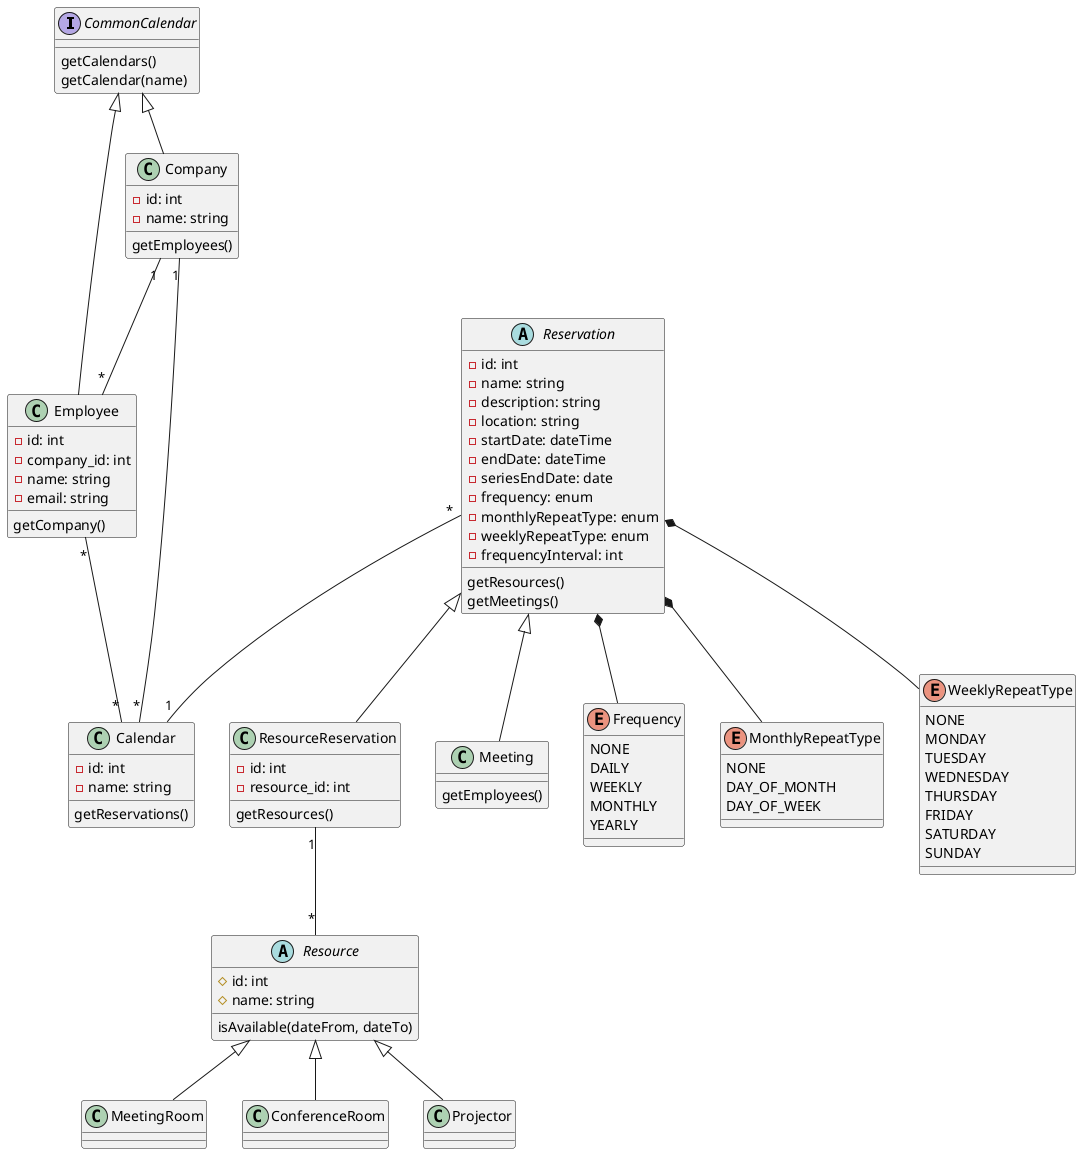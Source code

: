 @startuml

interface CommonCalendar {
  getCalendars()
  getCalendar(name)
}

class Company {
  -id: int
  -name: string
  getEmployees()
}

class Employee {
  -id: int
  -company_id: int
  -name: string
  -email: string
  getCompany()
}

class Calendar {
  -id: int
  -name: string
  getReservations()
}

abstract class Resource {
  #id: int
  #name: string
  isAvailable(dateFrom, dateTo)
}

class MeetingRoom
class ConferenceRoom
class Projector

class ResourceReservation {
  -id: int
  -resource_id: int
  getResources()
}

class Meeting {
  getEmployees()
}

abstract class Reservation {
  -id: int
  -name: string
  -description: string
  -location: string
  -startDate: dateTime
  -endDate: dateTime
  -seriesEndDate: date
  -frequency: enum
  -monthlyRepeatType: enum
  -weeklyRepeatType: enum
  -frequencyInterval: int
  getResources()
  getMeetings()
}

enum Frequency {
  NONE
  DAILY
  WEEKLY
  MONTHLY
  YEARLY
}

enum MonthlyRepeatType {
  NONE
  DAY_OF_MONTH
  DAY_OF_WEEK
}

enum WeeklyRepeatType {
  NONE
  MONDAY
  TUESDAY
  WEDNESDAY
  THURSDAY
  FRIDAY
  SATURDAY
  SUNDAY
}

Reservation *-- Frequency
Reservation *-- MonthlyRepeatType
Reservation *-- WeeklyRepeatType

CommonCalendar <|-- Company
CommonCalendar <|-- Employee

Resource <|-- MeetingRoom
Resource <|-- ConferenceRoom
Resource <|-- Projector
Reservation <|-- Meeting
Reservation <|-- ResourceReservation

Company "1" -- "*" Employee
Company "1" -- "*" Calendar
Employee "*" -- "*" Calendar
ResourceReservation "1" -- "*" Resource
Reservation "*" -- "1" Calendar



@enduml